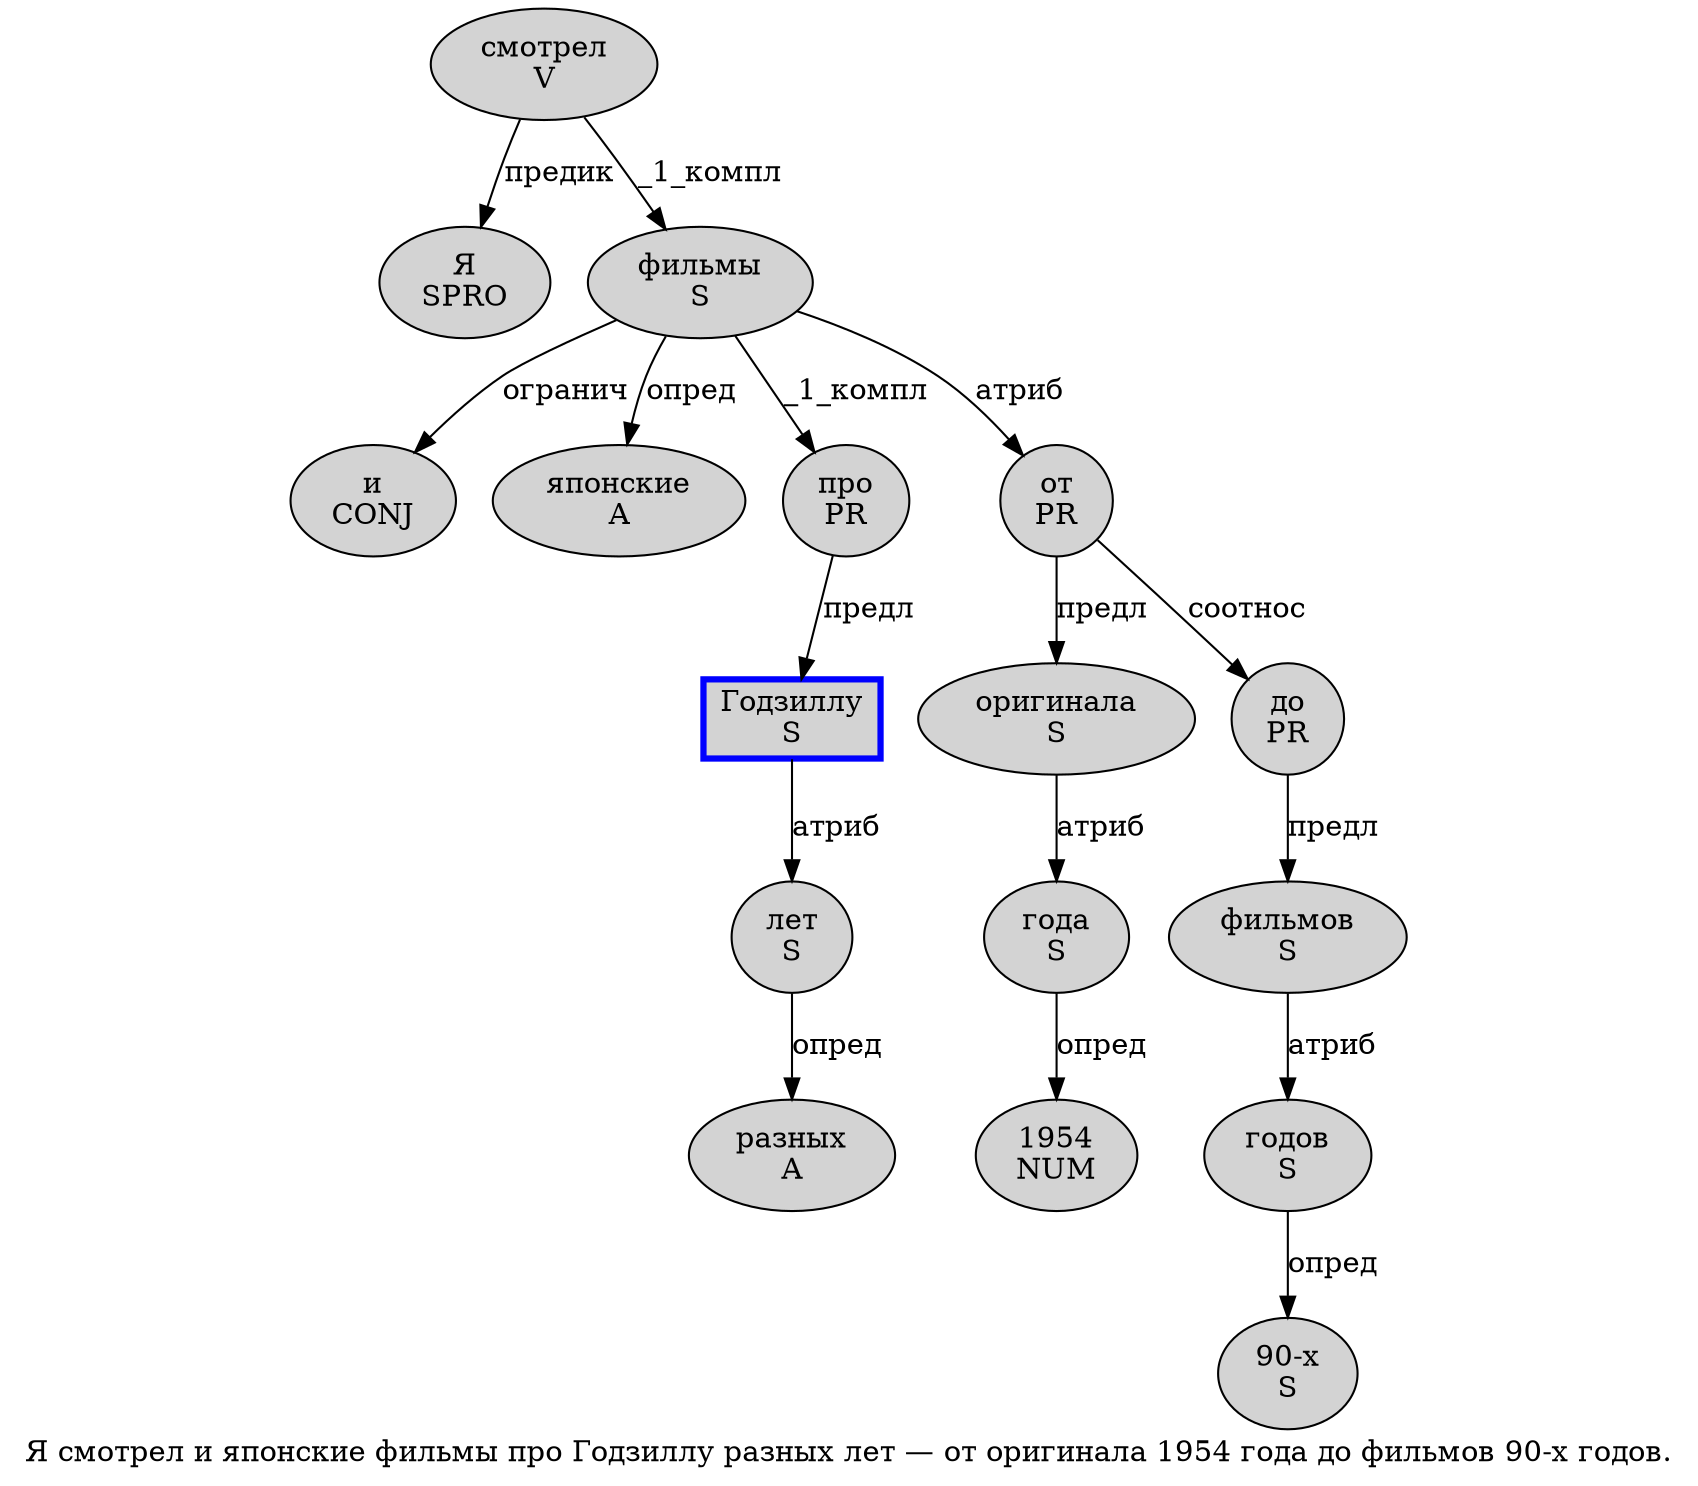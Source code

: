 digraph SENTENCE_4433 {
	graph [label="Я смотрел и японские фильмы про Годзиллу разных лет — от оригинала 1954 года до фильмов 90-х годов."]
	node [style=filled]
		0 [label="Я
SPRO" color="" fillcolor=lightgray penwidth=1 shape=ellipse]
		1 [label="смотрел
V" color="" fillcolor=lightgray penwidth=1 shape=ellipse]
		2 [label="и
CONJ" color="" fillcolor=lightgray penwidth=1 shape=ellipse]
		3 [label="японские
A" color="" fillcolor=lightgray penwidth=1 shape=ellipse]
		4 [label="фильмы
S" color="" fillcolor=lightgray penwidth=1 shape=ellipse]
		5 [label="про
PR" color="" fillcolor=lightgray penwidth=1 shape=ellipse]
		6 [label="Годзиллу
S" color=blue fillcolor=lightgray penwidth=3 shape=box]
		7 [label="разных
A" color="" fillcolor=lightgray penwidth=1 shape=ellipse]
		8 [label="лет
S" color="" fillcolor=lightgray penwidth=1 shape=ellipse]
		10 [label="от
PR" color="" fillcolor=lightgray penwidth=1 shape=ellipse]
		11 [label="оригинала
S" color="" fillcolor=lightgray penwidth=1 shape=ellipse]
		12 [label="1954
NUM" color="" fillcolor=lightgray penwidth=1 shape=ellipse]
		13 [label="года
S" color="" fillcolor=lightgray penwidth=1 shape=ellipse]
		14 [label="до
PR" color="" fillcolor=lightgray penwidth=1 shape=ellipse]
		15 [label="фильмов
S" color="" fillcolor=lightgray penwidth=1 shape=ellipse]
		16 [label="90-х
S" color="" fillcolor=lightgray penwidth=1 shape=ellipse]
		17 [label="годов
S" color="" fillcolor=lightgray penwidth=1 shape=ellipse]
			13 -> 12 [label="опред"]
			14 -> 15 [label="предл"]
			1 -> 0 [label="предик"]
			1 -> 4 [label="_1_компл"]
			6 -> 8 [label="атриб"]
			4 -> 2 [label="огранич"]
			4 -> 3 [label="опред"]
			4 -> 5 [label="_1_компл"]
			4 -> 10 [label="атриб"]
			17 -> 16 [label="опред"]
			11 -> 13 [label="атриб"]
			5 -> 6 [label="предл"]
			8 -> 7 [label="опред"]
			10 -> 11 [label="предл"]
			10 -> 14 [label="соотнос"]
			15 -> 17 [label="атриб"]
}